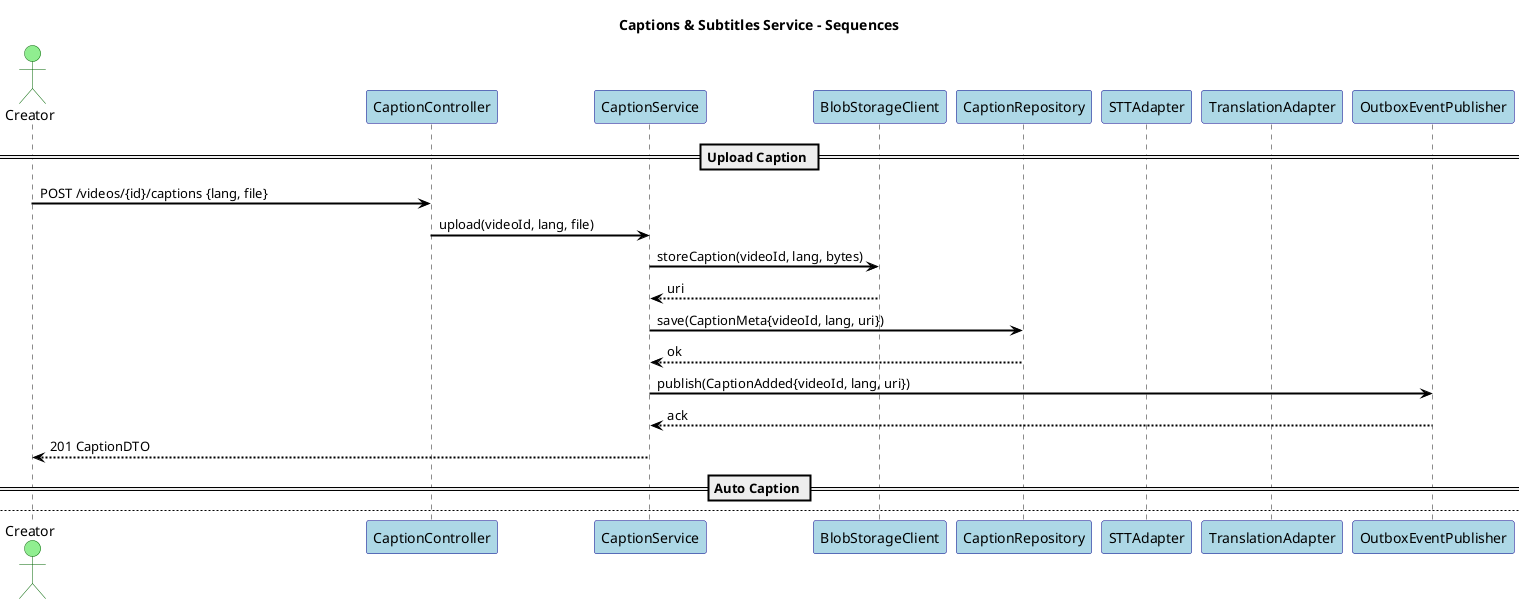 @startuml
title Captions & Subtitles Service - Sequences

skinparam shadowing false
skinparam fontName "Helvetica"
skinparam titleFontName "Helvetica"
skinparam legendFontName "Helvetica"
skinparam noteFontName "Helvetica"
skinparam backgroundColor white
skinparam participantBackgroundColor lightblue
skinparam participantBorderColor darkblue
skinparam actorBackgroundColor lightgreen
skinparam actorBorderColor darkgreen
skinparam arrowColor black
skinparam arrowThickness 2
skinparam sequenceArrowThickness 2
skinparam sequenceMessageAlignment left
skinparam sequenceReferenceBackgroundColor lightyellow
skinparam sequenceReferenceBorderColor black


actor Creator
participant "CaptionController" as C
participant "CaptionService" as S
participant "BlobStorageClient" as Blob
participant "CaptionRepository" as Repo
participant "STTAdapter" as STT
participant "TranslationAdapter" as TR
participant "OutboxEventPublisher" as Outbox

== Upload Caption ==
Creator -> C: POST /videos/{id}/captions {lang, file}
C -> S: upload(videoId, lang, file)
S -> Blob: storeCaption(videoId, lang, bytes)
Blob --> S: uri
S -> Repo: save(CaptionMeta{videoId, lang, uri})
Repo --> S: ok
S -> Outbox: publish(CaptionAdded{videoId, lang, uri})
Outbox --> S: ack
S --> Creator: 201 CaptionDTO

== Auto Caption ==
newpage Auto Caption
Creator -> C: POST /videos/{id}/captions/auto {lang}
C -> S: autoCaption(videoId, lang)
S -> STT: generate(videoId, lang)
STT --> S: uri
S -> Repo: save(CaptionMeta{videoId, lang, uri})
S -> Outbox: publish(CaptionAdded{videoId, lang, uri})
S --> Creator: 202 CaptionDTO

== Translate Caption ==
newpage Translate Caption
Creator -> C: POST /videos/{id}/captions/{captionId}/translate {targetLang}
C -> S: translate(captionId, targetLang)
S -> TR: translate(uri, targetLang)
TR --> S: translatedUri
S -> Repo: save(CaptionMeta{videoId, targetLang, translatedUri})
S -> Outbox: publish(CaptionAdded{videoId, targetLang, translatedUri})
S --> Creator: 202 CaptionDTO

@enduml
